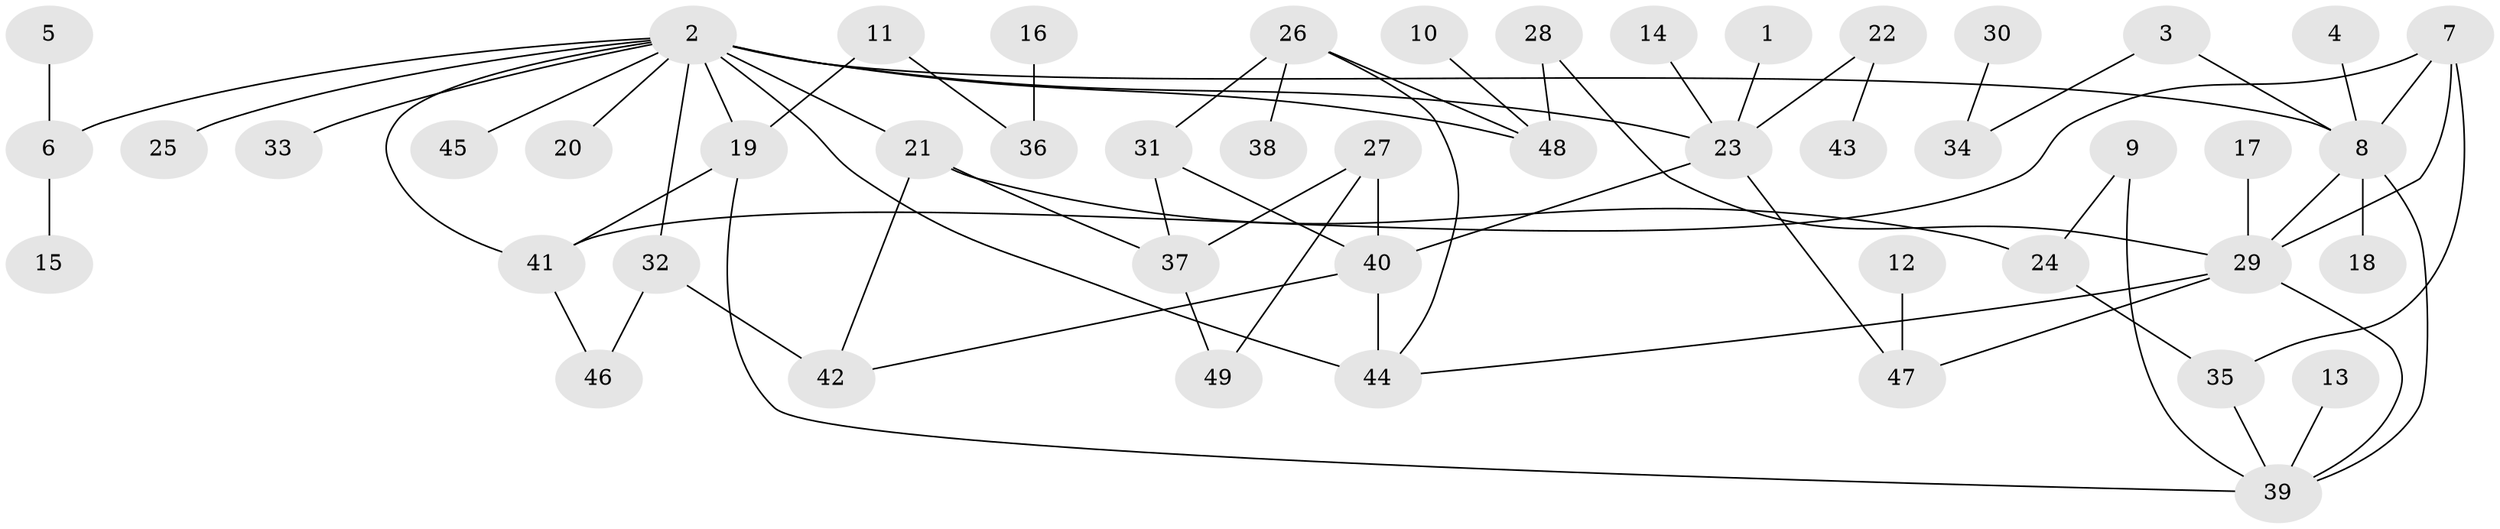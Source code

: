 // original degree distribution, {8: 0.02040816326530612, 5: 0.061224489795918366, 7: 0.01020408163265306, 4: 0.12244897959183673, 3: 0.15306122448979592, 1: 0.3673469387755102, 2: 0.25510204081632654, 6: 0.01020408163265306}
// Generated by graph-tools (version 1.1) at 2025/25/03/09/25 03:25:30]
// undirected, 49 vertices, 68 edges
graph export_dot {
graph [start="1"]
  node [color=gray90,style=filled];
  1;
  2;
  3;
  4;
  5;
  6;
  7;
  8;
  9;
  10;
  11;
  12;
  13;
  14;
  15;
  16;
  17;
  18;
  19;
  20;
  21;
  22;
  23;
  24;
  25;
  26;
  27;
  28;
  29;
  30;
  31;
  32;
  33;
  34;
  35;
  36;
  37;
  38;
  39;
  40;
  41;
  42;
  43;
  44;
  45;
  46;
  47;
  48;
  49;
  1 -- 23 [weight=1.0];
  2 -- 6 [weight=1.0];
  2 -- 8 [weight=1.0];
  2 -- 19 [weight=1.0];
  2 -- 20 [weight=1.0];
  2 -- 21 [weight=1.0];
  2 -- 23 [weight=1.0];
  2 -- 25 [weight=1.0];
  2 -- 32 [weight=1.0];
  2 -- 33 [weight=1.0];
  2 -- 41 [weight=1.0];
  2 -- 44 [weight=1.0];
  2 -- 45 [weight=1.0];
  2 -- 48 [weight=2.0];
  3 -- 8 [weight=1.0];
  3 -- 34 [weight=1.0];
  4 -- 8 [weight=1.0];
  5 -- 6 [weight=1.0];
  6 -- 15 [weight=1.0];
  7 -- 8 [weight=1.0];
  7 -- 29 [weight=1.0];
  7 -- 35 [weight=1.0];
  7 -- 41 [weight=1.0];
  8 -- 18 [weight=1.0];
  8 -- 29 [weight=1.0];
  8 -- 39 [weight=1.0];
  9 -- 24 [weight=1.0];
  9 -- 39 [weight=1.0];
  10 -- 48 [weight=1.0];
  11 -- 19 [weight=1.0];
  11 -- 36 [weight=1.0];
  12 -- 47 [weight=1.0];
  13 -- 39 [weight=1.0];
  14 -- 23 [weight=1.0];
  16 -- 36 [weight=1.0];
  17 -- 29 [weight=1.0];
  19 -- 39 [weight=1.0];
  19 -- 41 [weight=1.0];
  21 -- 24 [weight=1.0];
  21 -- 37 [weight=1.0];
  21 -- 42 [weight=1.0];
  22 -- 23 [weight=1.0];
  22 -- 43 [weight=1.0];
  23 -- 40 [weight=1.0];
  23 -- 47 [weight=1.0];
  24 -- 35 [weight=1.0];
  26 -- 31 [weight=1.0];
  26 -- 38 [weight=1.0];
  26 -- 44 [weight=1.0];
  26 -- 48 [weight=1.0];
  27 -- 37 [weight=1.0];
  27 -- 40 [weight=1.0];
  27 -- 49 [weight=1.0];
  28 -- 29 [weight=1.0];
  28 -- 48 [weight=1.0];
  29 -- 39 [weight=1.0];
  29 -- 44 [weight=1.0];
  29 -- 47 [weight=1.0];
  30 -- 34 [weight=1.0];
  31 -- 37 [weight=1.0];
  31 -- 40 [weight=1.0];
  32 -- 42 [weight=1.0];
  32 -- 46 [weight=1.0];
  35 -- 39 [weight=1.0];
  37 -- 49 [weight=1.0];
  40 -- 42 [weight=1.0];
  40 -- 44 [weight=2.0];
  41 -- 46 [weight=1.0];
}
